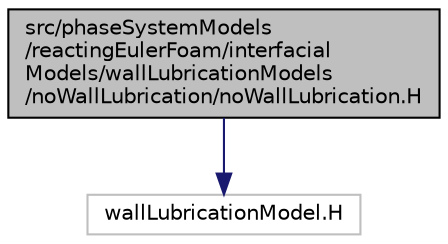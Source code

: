 digraph "src/phaseSystemModels/reactingEulerFoam/interfacialModels/wallLubricationModels/noWallLubrication/noWallLubrication.H"
{
  bgcolor="transparent";
  edge [fontname="Helvetica",fontsize="10",labelfontname="Helvetica",labelfontsize="10"];
  node [fontname="Helvetica",fontsize="10",shape=record];
  Node1 [label="src/phaseSystemModels\l/reactingEulerFoam/interfacial\lModels/wallLubricationModels\l/noWallLubrication/noWallLubrication.H",height=0.2,width=0.4,color="black", fillcolor="grey75", style="filled" fontcolor="black"];
  Node1 -> Node2 [color="midnightblue",fontsize="10",style="solid",fontname="Helvetica"];
  Node2 [label="wallLubricationModel.H",height=0.2,width=0.4,color="grey75"];
}
